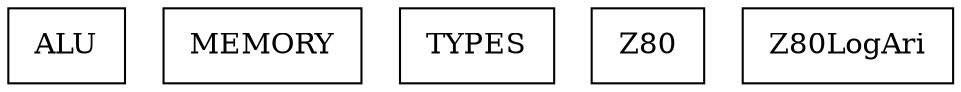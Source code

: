 digraph {
ALU [ label=" ALU " shape= box ]
MEMORY [ label=" MEMORY " shape= box ]
TYPES [ label=" TYPES " shape= box ]
Z80 [ label=" Z80 " shape= box ]
Z80LogAri [ label=" Z80LogAri " shape= box ]

}
